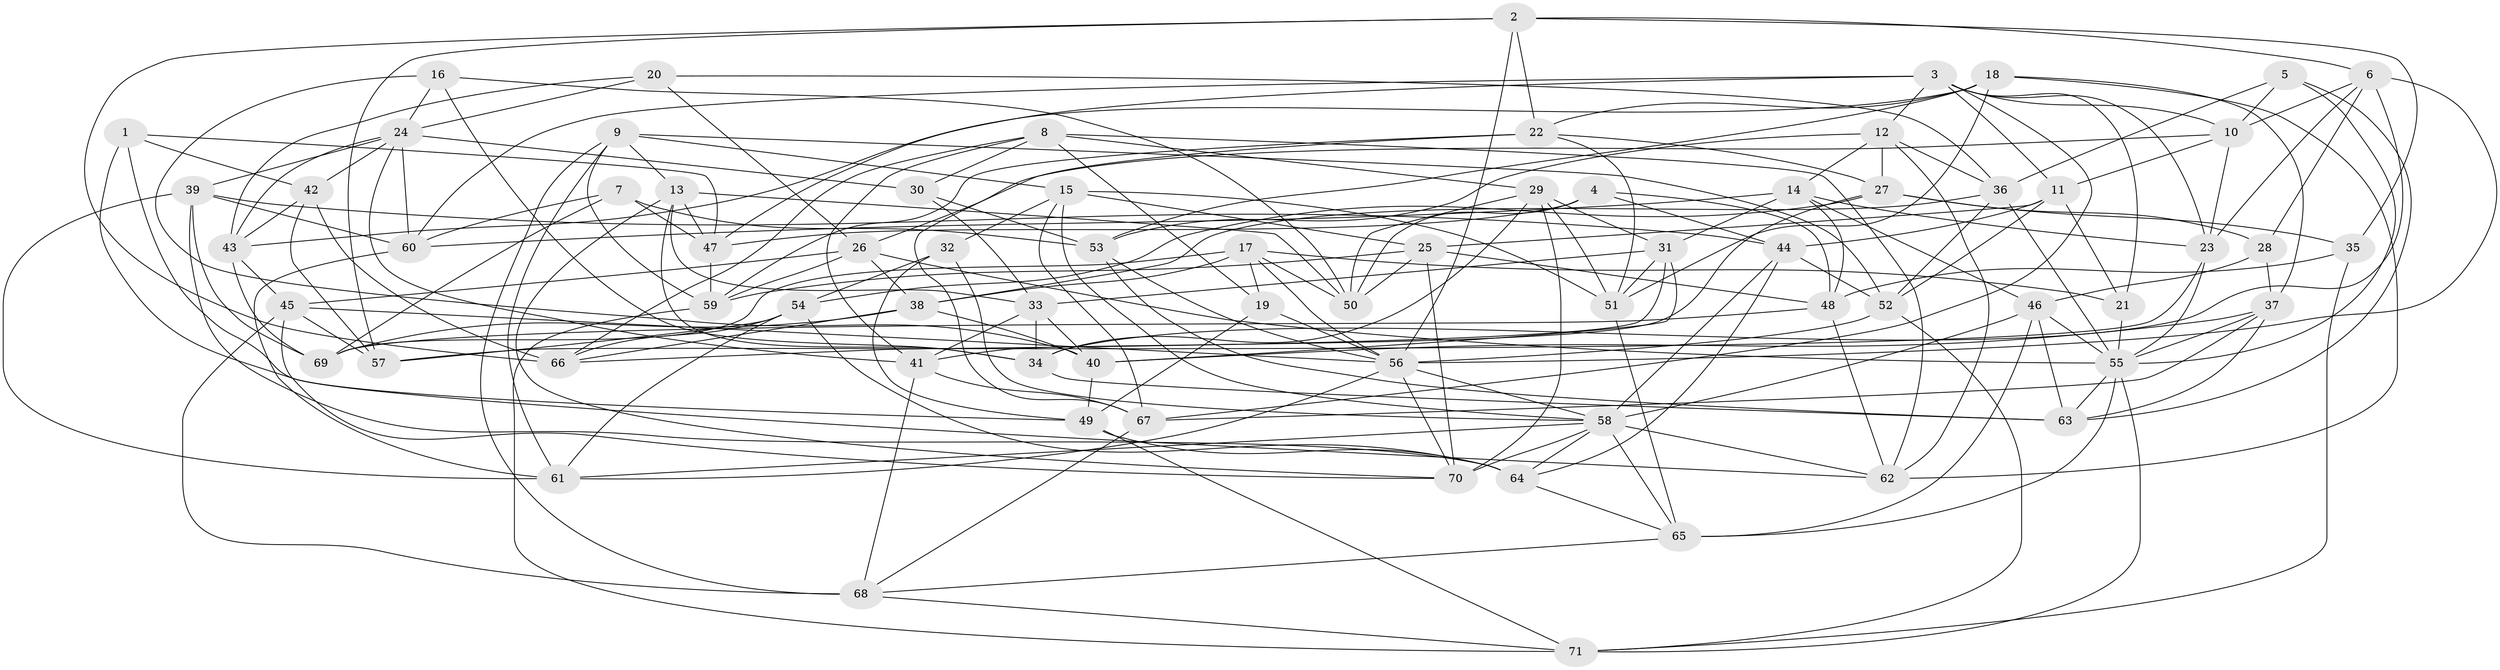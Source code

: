 // original degree distribution, {4: 1.0}
// Generated by graph-tools (version 1.1) at 2025/50/03/09/25 03:50:44]
// undirected, 71 vertices, 208 edges
graph export_dot {
graph [start="1"]
  node [color=gray90,style=filled];
  1;
  2;
  3;
  4;
  5;
  6;
  7;
  8;
  9;
  10;
  11;
  12;
  13;
  14;
  15;
  16;
  17;
  18;
  19;
  20;
  21;
  22;
  23;
  24;
  25;
  26;
  27;
  28;
  29;
  30;
  31;
  32;
  33;
  34;
  35;
  36;
  37;
  38;
  39;
  40;
  41;
  42;
  43;
  44;
  45;
  46;
  47;
  48;
  49;
  50;
  51;
  52;
  53;
  54;
  55;
  56;
  57;
  58;
  59;
  60;
  61;
  62;
  63;
  64;
  65;
  66;
  67;
  68;
  69;
  70;
  71;
  1 -- 42 [weight=1.0];
  1 -- 47 [weight=1.0];
  1 -- 49 [weight=1.0];
  1 -- 62 [weight=1.0];
  2 -- 6 [weight=1.0];
  2 -- 22 [weight=1.0];
  2 -- 35 [weight=1.0];
  2 -- 56 [weight=1.0];
  2 -- 57 [weight=1.0];
  2 -- 66 [weight=1.0];
  3 -- 10 [weight=1.0];
  3 -- 11 [weight=1.0];
  3 -- 12 [weight=1.0];
  3 -- 21 [weight=1.0];
  3 -- 23 [weight=1.0];
  3 -- 47 [weight=1.0];
  3 -- 60 [weight=1.0];
  3 -- 67 [weight=1.0];
  4 -- 44 [weight=1.0];
  4 -- 47 [weight=1.0];
  4 -- 48 [weight=1.0];
  4 -- 50 [weight=1.0];
  5 -- 10 [weight=1.0];
  5 -- 36 [weight=1.0];
  5 -- 55 [weight=1.0];
  5 -- 63 [weight=1.0];
  6 -- 10 [weight=1.0];
  6 -- 23 [weight=1.0];
  6 -- 28 [weight=1.0];
  6 -- 34 [weight=1.0];
  6 -- 56 [weight=1.0];
  7 -- 47 [weight=1.0];
  7 -- 53 [weight=1.0];
  7 -- 60 [weight=1.0];
  7 -- 69 [weight=1.0];
  8 -- 19 [weight=1.0];
  8 -- 29 [weight=1.0];
  8 -- 30 [weight=1.0];
  8 -- 41 [weight=1.0];
  8 -- 62 [weight=1.0];
  8 -- 66 [weight=1.0];
  9 -- 13 [weight=1.0];
  9 -- 15 [weight=1.0];
  9 -- 52 [weight=1.0];
  9 -- 59 [weight=1.0];
  9 -- 61 [weight=1.0];
  9 -- 68 [weight=1.0];
  10 -- 11 [weight=1.0];
  10 -- 23 [weight=1.0];
  10 -- 26 [weight=1.0];
  11 -- 21 [weight=1.0];
  11 -- 25 [weight=1.0];
  11 -- 44 [weight=1.0];
  11 -- 52 [weight=1.0];
  12 -- 14 [weight=1.0];
  12 -- 27 [weight=1.0];
  12 -- 36 [weight=1.0];
  12 -- 53 [weight=1.0];
  12 -- 62 [weight=1.0];
  13 -- 33 [weight=1.0];
  13 -- 34 [weight=1.0];
  13 -- 47 [weight=1.0];
  13 -- 50 [weight=1.0];
  13 -- 70 [weight=1.0];
  14 -- 23 [weight=1.0];
  14 -- 31 [weight=1.0];
  14 -- 46 [weight=1.0];
  14 -- 48 [weight=1.0];
  14 -- 60 [weight=1.0];
  15 -- 25 [weight=1.0];
  15 -- 32 [weight=1.0];
  15 -- 51 [weight=1.0];
  15 -- 58 [weight=1.0];
  15 -- 67 [weight=1.0];
  16 -- 24 [weight=1.0];
  16 -- 34 [weight=1.0];
  16 -- 40 [weight=1.0];
  16 -- 50 [weight=1.0];
  17 -- 19 [weight=1.0];
  17 -- 21 [weight=1.0];
  17 -- 38 [weight=1.0];
  17 -- 50 [weight=1.0];
  17 -- 56 [weight=1.0];
  17 -- 69 [weight=1.0];
  18 -- 22 [weight=1.0];
  18 -- 37 [weight=1.0];
  18 -- 43 [weight=1.0];
  18 -- 51 [weight=1.0];
  18 -- 53 [weight=1.0];
  18 -- 62 [weight=1.0];
  19 -- 49 [weight=1.0];
  19 -- 56 [weight=1.0];
  20 -- 24 [weight=1.0];
  20 -- 26 [weight=1.0];
  20 -- 36 [weight=1.0];
  20 -- 43 [weight=1.0];
  21 -- 55 [weight=1.0];
  22 -- 27 [weight=1.0];
  22 -- 51 [weight=1.0];
  22 -- 59 [weight=1.0];
  22 -- 67 [weight=1.0];
  23 -- 55 [weight=1.0];
  23 -- 57 [weight=1.0];
  24 -- 30 [weight=1.0];
  24 -- 39 [weight=1.0];
  24 -- 41 [weight=1.0];
  24 -- 42 [weight=1.0];
  24 -- 43 [weight=1.0];
  24 -- 60 [weight=1.0];
  25 -- 48 [weight=1.0];
  25 -- 50 [weight=1.0];
  25 -- 59 [weight=1.0];
  25 -- 70 [weight=1.0];
  26 -- 38 [weight=1.0];
  26 -- 45 [weight=1.0];
  26 -- 55 [weight=1.0];
  26 -- 59 [weight=1.0];
  27 -- 28 [weight=1.0];
  27 -- 35 [weight=1.0];
  27 -- 41 [weight=1.0];
  27 -- 54 [weight=1.0];
  28 -- 37 [weight=1.0];
  28 -- 46 [weight=1.0];
  29 -- 31 [weight=1.0];
  29 -- 34 [weight=1.0];
  29 -- 50 [weight=1.0];
  29 -- 51 [weight=1.0];
  29 -- 70 [weight=1.0];
  30 -- 33 [weight=1.0];
  30 -- 53 [weight=1.0];
  31 -- 33 [weight=1.0];
  31 -- 40 [weight=1.0];
  31 -- 51 [weight=1.0];
  31 -- 66 [weight=1.0];
  32 -- 49 [weight=1.0];
  32 -- 54 [weight=1.0];
  32 -- 58 [weight=1.0];
  33 -- 34 [weight=1.0];
  33 -- 40 [weight=1.0];
  33 -- 41 [weight=1.0];
  34 -- 63 [weight=1.0];
  35 -- 48 [weight=1.0];
  35 -- 71 [weight=1.0];
  36 -- 38 [weight=1.0];
  36 -- 52 [weight=1.0];
  36 -- 55 [weight=1.0];
  37 -- 40 [weight=1.0];
  37 -- 55 [weight=1.0];
  37 -- 63 [weight=1.0];
  37 -- 67 [weight=1.0];
  38 -- 40 [weight=1.0];
  38 -- 66 [weight=1.0];
  38 -- 69 [weight=1.0];
  39 -- 44 [weight=1.0];
  39 -- 60 [weight=1.0];
  39 -- 61 [weight=1.0];
  39 -- 64 [weight=1.0];
  39 -- 69 [weight=1.0];
  40 -- 49 [weight=1.0];
  41 -- 67 [weight=1.0];
  41 -- 68 [weight=1.0];
  42 -- 43 [weight=1.0];
  42 -- 57 [weight=2.0];
  42 -- 66 [weight=1.0];
  43 -- 45 [weight=1.0];
  43 -- 69 [weight=1.0];
  44 -- 52 [weight=1.0];
  44 -- 58 [weight=1.0];
  44 -- 64 [weight=1.0];
  45 -- 56 [weight=1.0];
  45 -- 57 [weight=1.0];
  45 -- 68 [weight=1.0];
  45 -- 70 [weight=1.0];
  46 -- 55 [weight=1.0];
  46 -- 58 [weight=1.0];
  46 -- 63 [weight=1.0];
  46 -- 65 [weight=1.0];
  47 -- 59 [weight=1.0];
  48 -- 62 [weight=1.0];
  48 -- 69 [weight=1.0];
  49 -- 64 [weight=1.0];
  49 -- 71 [weight=1.0];
  51 -- 65 [weight=1.0];
  52 -- 56 [weight=1.0];
  52 -- 71 [weight=1.0];
  53 -- 56 [weight=1.0];
  53 -- 63 [weight=1.0];
  54 -- 57 [weight=1.0];
  54 -- 61 [weight=1.0];
  54 -- 64 [weight=1.0];
  54 -- 66 [weight=1.0];
  55 -- 63 [weight=1.0];
  55 -- 65 [weight=1.0];
  55 -- 71 [weight=1.0];
  56 -- 58 [weight=1.0];
  56 -- 61 [weight=1.0];
  56 -- 70 [weight=1.0];
  58 -- 61 [weight=1.0];
  58 -- 62 [weight=1.0];
  58 -- 64 [weight=1.0];
  58 -- 65 [weight=1.0];
  58 -- 70 [weight=1.0];
  59 -- 71 [weight=1.0];
  60 -- 61 [weight=1.0];
  64 -- 65 [weight=1.0];
  65 -- 68 [weight=1.0];
  67 -- 68 [weight=1.0];
  68 -- 71 [weight=1.0];
}
